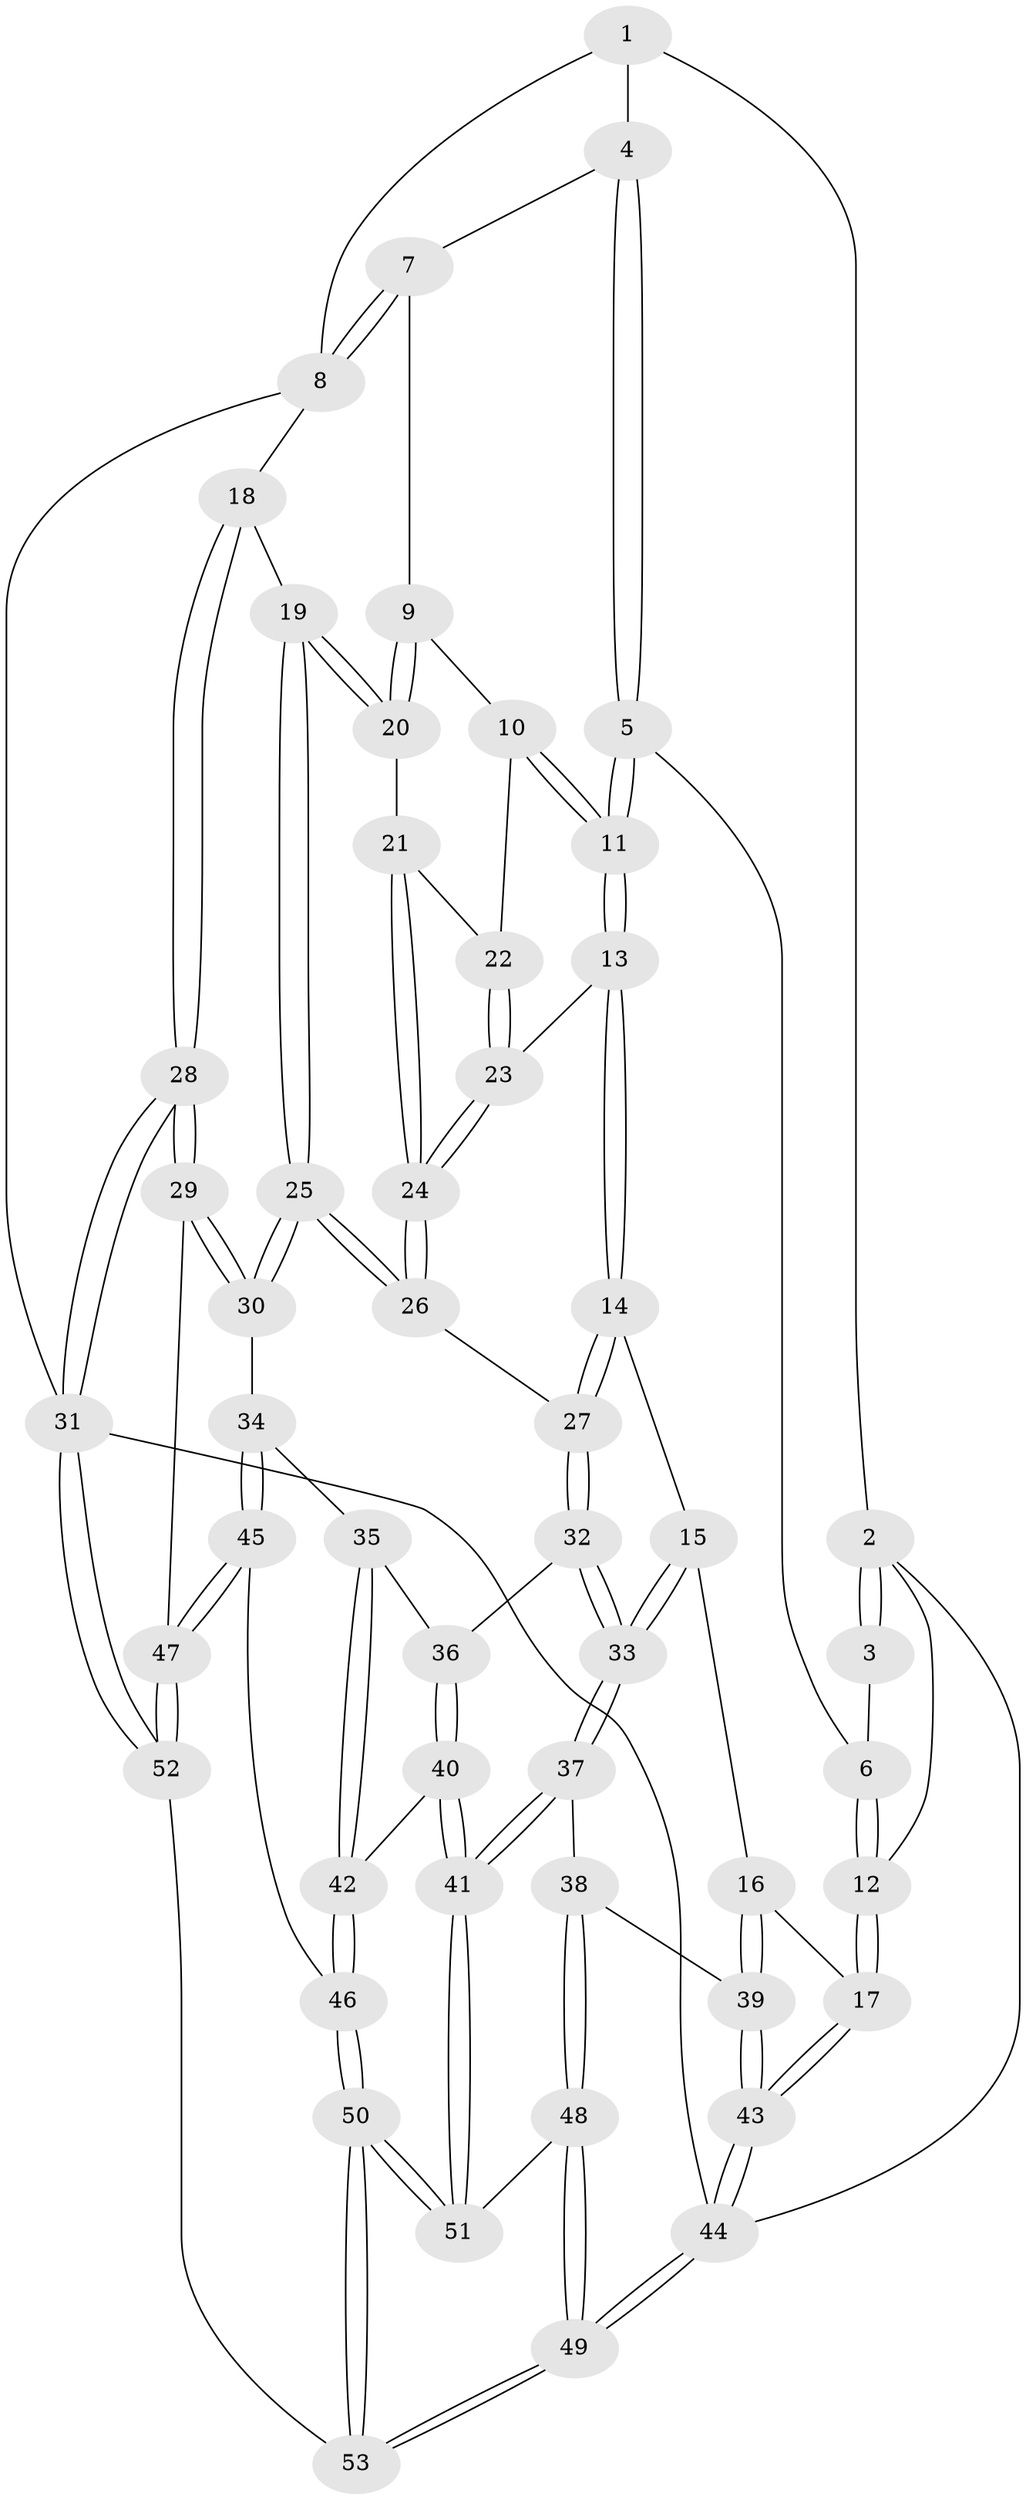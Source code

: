 // Generated by graph-tools (version 1.1) at 2025/17/03/09/25 04:17:00]
// undirected, 53 vertices, 129 edges
graph export_dot {
graph [start="1"]
  node [color=gray90,style=filled];
  1 [pos="+0.17116605930370235+0"];
  2 [pos="+0+0.22016178146933685"];
  3 [pos="+0.11250557204462962+0.013193122839034645"];
  4 [pos="+0.44005845807752314+0"];
  5 [pos="+0.35328608575223874+0.11831865159588544"];
  6 [pos="+0.13548318497858344+0.14848343491377605"];
  7 [pos="+0.7393671273633561+0"];
  8 [pos="+1+0"];
  9 [pos="+0.7074424899655009+0.10260666579573008"];
  10 [pos="+0.6967060211098799+0.14694548270775049"];
  11 [pos="+0.38342396179338695+0.33186440338967327"];
  12 [pos="+0+0.4113388133372174"];
  13 [pos="+0.3759597486265975+0.3764506038385967"];
  14 [pos="+0.33906690804585626+0.41772075028866135"];
  15 [pos="+0.2539360945664451+0.4730443892104997"];
  16 [pos="+0.14670238437348235+0.47649943520204185"];
  17 [pos="+0+0.44956375347729605"];
  18 [pos="+1+0.3152480329271426"];
  19 [pos="+1+0.3591354135762321"];
  20 [pos="+0.9514562787540622+0.34443746880052206"];
  21 [pos="+0.7363387084185493+0.3485009702034354"];
  22 [pos="+0.7119360910738997+0.2930089789030106"];
  23 [pos="+0.3903892149658121+0.3786052428364388"];
  24 [pos="+0.6965676127949876+0.48703505336749514"];
  25 [pos="+0.8268861062432242+0.5950981295832304"];
  26 [pos="+0.6993191809841511+0.49628899801155885"];
  27 [pos="+0.5701237536807631+0.6265122722848302"];
  28 [pos="+1+0.8280271588529711"];
  29 [pos="+1+0.7932291352202124"];
  30 [pos="+0.8342721704088282+0.6344158173745793"];
  31 [pos="+1+1"];
  32 [pos="+0.5663353241210449+0.647070751692647"];
  33 [pos="+0.34736207818751996+0.6704931766475455"];
  34 [pos="+0.7547833933993292+0.7152647256518011"];
  35 [pos="+0.6735631520655546+0.6997835176103099"];
  36 [pos="+0.5730583044872654+0.6729729931823857"];
  37 [pos="+0.3574467127362718+0.791372891204276"];
  38 [pos="+0.2422459521705826+0.828130866282967"];
  39 [pos="+0.20349871563275787+0.7992499128754164"];
  40 [pos="+0.5565375488991685+0.7463872293311384"];
  41 [pos="+0.37099767943841344+0.8026663938074594"];
  42 [pos="+0.6116882968289039+0.835350934145457"];
  43 [pos="+0+0.741302100681084"];
  44 [pos="+0+1"];
  45 [pos="+0.7194377276396061+0.8343452819580943"];
  46 [pos="+0.612587506670237+0.8369227270397622"];
  47 [pos="+0.7987888326118602+0.9306415012851135"];
  48 [pos="+0.20791276639754755+0.8966668893496366"];
  49 [pos="+0+1"];
  50 [pos="+0.47629168557618895+1"];
  51 [pos="+0.45891698241306284+1"];
  52 [pos="+0.7402307927970886+1"];
  53 [pos="+0.4828182382815224+1"];
  1 -- 2;
  1 -- 4;
  1 -- 8;
  2 -- 3;
  2 -- 3;
  2 -- 12;
  2 -- 44;
  3 -- 6;
  4 -- 5;
  4 -- 5;
  4 -- 7;
  5 -- 6;
  5 -- 11;
  5 -- 11;
  6 -- 12;
  6 -- 12;
  7 -- 8;
  7 -- 8;
  7 -- 9;
  8 -- 18;
  8 -- 31;
  9 -- 10;
  9 -- 20;
  9 -- 20;
  10 -- 11;
  10 -- 11;
  10 -- 22;
  11 -- 13;
  11 -- 13;
  12 -- 17;
  12 -- 17;
  13 -- 14;
  13 -- 14;
  13 -- 23;
  14 -- 15;
  14 -- 27;
  14 -- 27;
  15 -- 16;
  15 -- 33;
  15 -- 33;
  16 -- 17;
  16 -- 39;
  16 -- 39;
  17 -- 43;
  17 -- 43;
  18 -- 19;
  18 -- 28;
  18 -- 28;
  19 -- 20;
  19 -- 20;
  19 -- 25;
  19 -- 25;
  20 -- 21;
  21 -- 22;
  21 -- 24;
  21 -- 24;
  22 -- 23;
  22 -- 23;
  23 -- 24;
  23 -- 24;
  24 -- 26;
  24 -- 26;
  25 -- 26;
  25 -- 26;
  25 -- 30;
  25 -- 30;
  26 -- 27;
  27 -- 32;
  27 -- 32;
  28 -- 29;
  28 -- 29;
  28 -- 31;
  28 -- 31;
  29 -- 30;
  29 -- 30;
  29 -- 47;
  30 -- 34;
  31 -- 52;
  31 -- 52;
  31 -- 44;
  32 -- 33;
  32 -- 33;
  32 -- 36;
  33 -- 37;
  33 -- 37;
  34 -- 35;
  34 -- 45;
  34 -- 45;
  35 -- 36;
  35 -- 42;
  35 -- 42;
  36 -- 40;
  36 -- 40;
  37 -- 38;
  37 -- 41;
  37 -- 41;
  38 -- 39;
  38 -- 48;
  38 -- 48;
  39 -- 43;
  39 -- 43;
  40 -- 41;
  40 -- 41;
  40 -- 42;
  41 -- 51;
  41 -- 51;
  42 -- 46;
  42 -- 46;
  43 -- 44;
  43 -- 44;
  44 -- 49;
  44 -- 49;
  45 -- 46;
  45 -- 47;
  45 -- 47;
  46 -- 50;
  46 -- 50;
  47 -- 52;
  47 -- 52;
  48 -- 49;
  48 -- 49;
  48 -- 51;
  49 -- 53;
  49 -- 53;
  50 -- 51;
  50 -- 51;
  50 -- 53;
  50 -- 53;
  52 -- 53;
}
